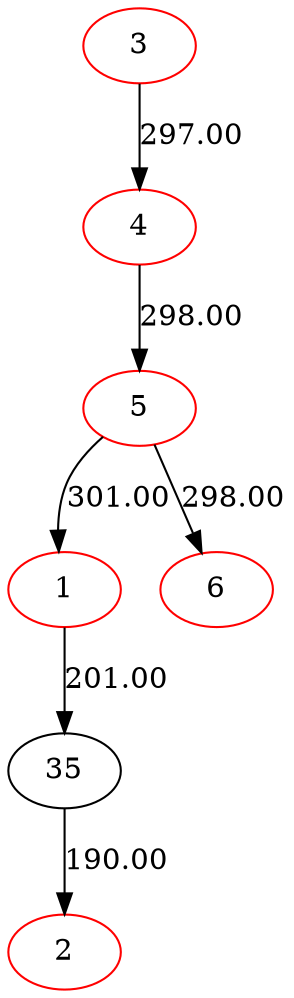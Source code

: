 digraph {
3[color=red]
4[color=red]
5[color=red]
1[color=red]
35[color=black]
2[color=red]
35->2[label=190.00]
1->35[label=201.00]
5->1[label=301.00]
6[color=red]
5->6[label=298.00]
4->5[label=298.00]
3->4[label=297.00]
}